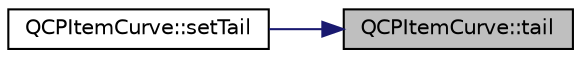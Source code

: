 digraph "QCPItemCurve::tail"
{
 // LATEX_PDF_SIZE
  edge [fontname="Helvetica",fontsize="10",labelfontname="Helvetica",labelfontsize="10"];
  node [fontname="Helvetica",fontsize="10",shape=record];
  rankdir="RL";
  Node1 [label="QCPItemCurve::tail",height=0.2,width=0.4,color="black", fillcolor="grey75", style="filled", fontcolor="black",tooltip=" "];
  Node1 -> Node2 [dir="back",color="midnightblue",fontsize="10",style="solid",fontname="Helvetica"];
  Node2 [label="QCPItemCurve::setTail",height=0.2,width=0.4,color="black", fillcolor="white", style="filled",URL="$classQCPItemCurve.html#ac3488d8b1a6489c845dc5bff3ef71124",tooltip=" "];
}
